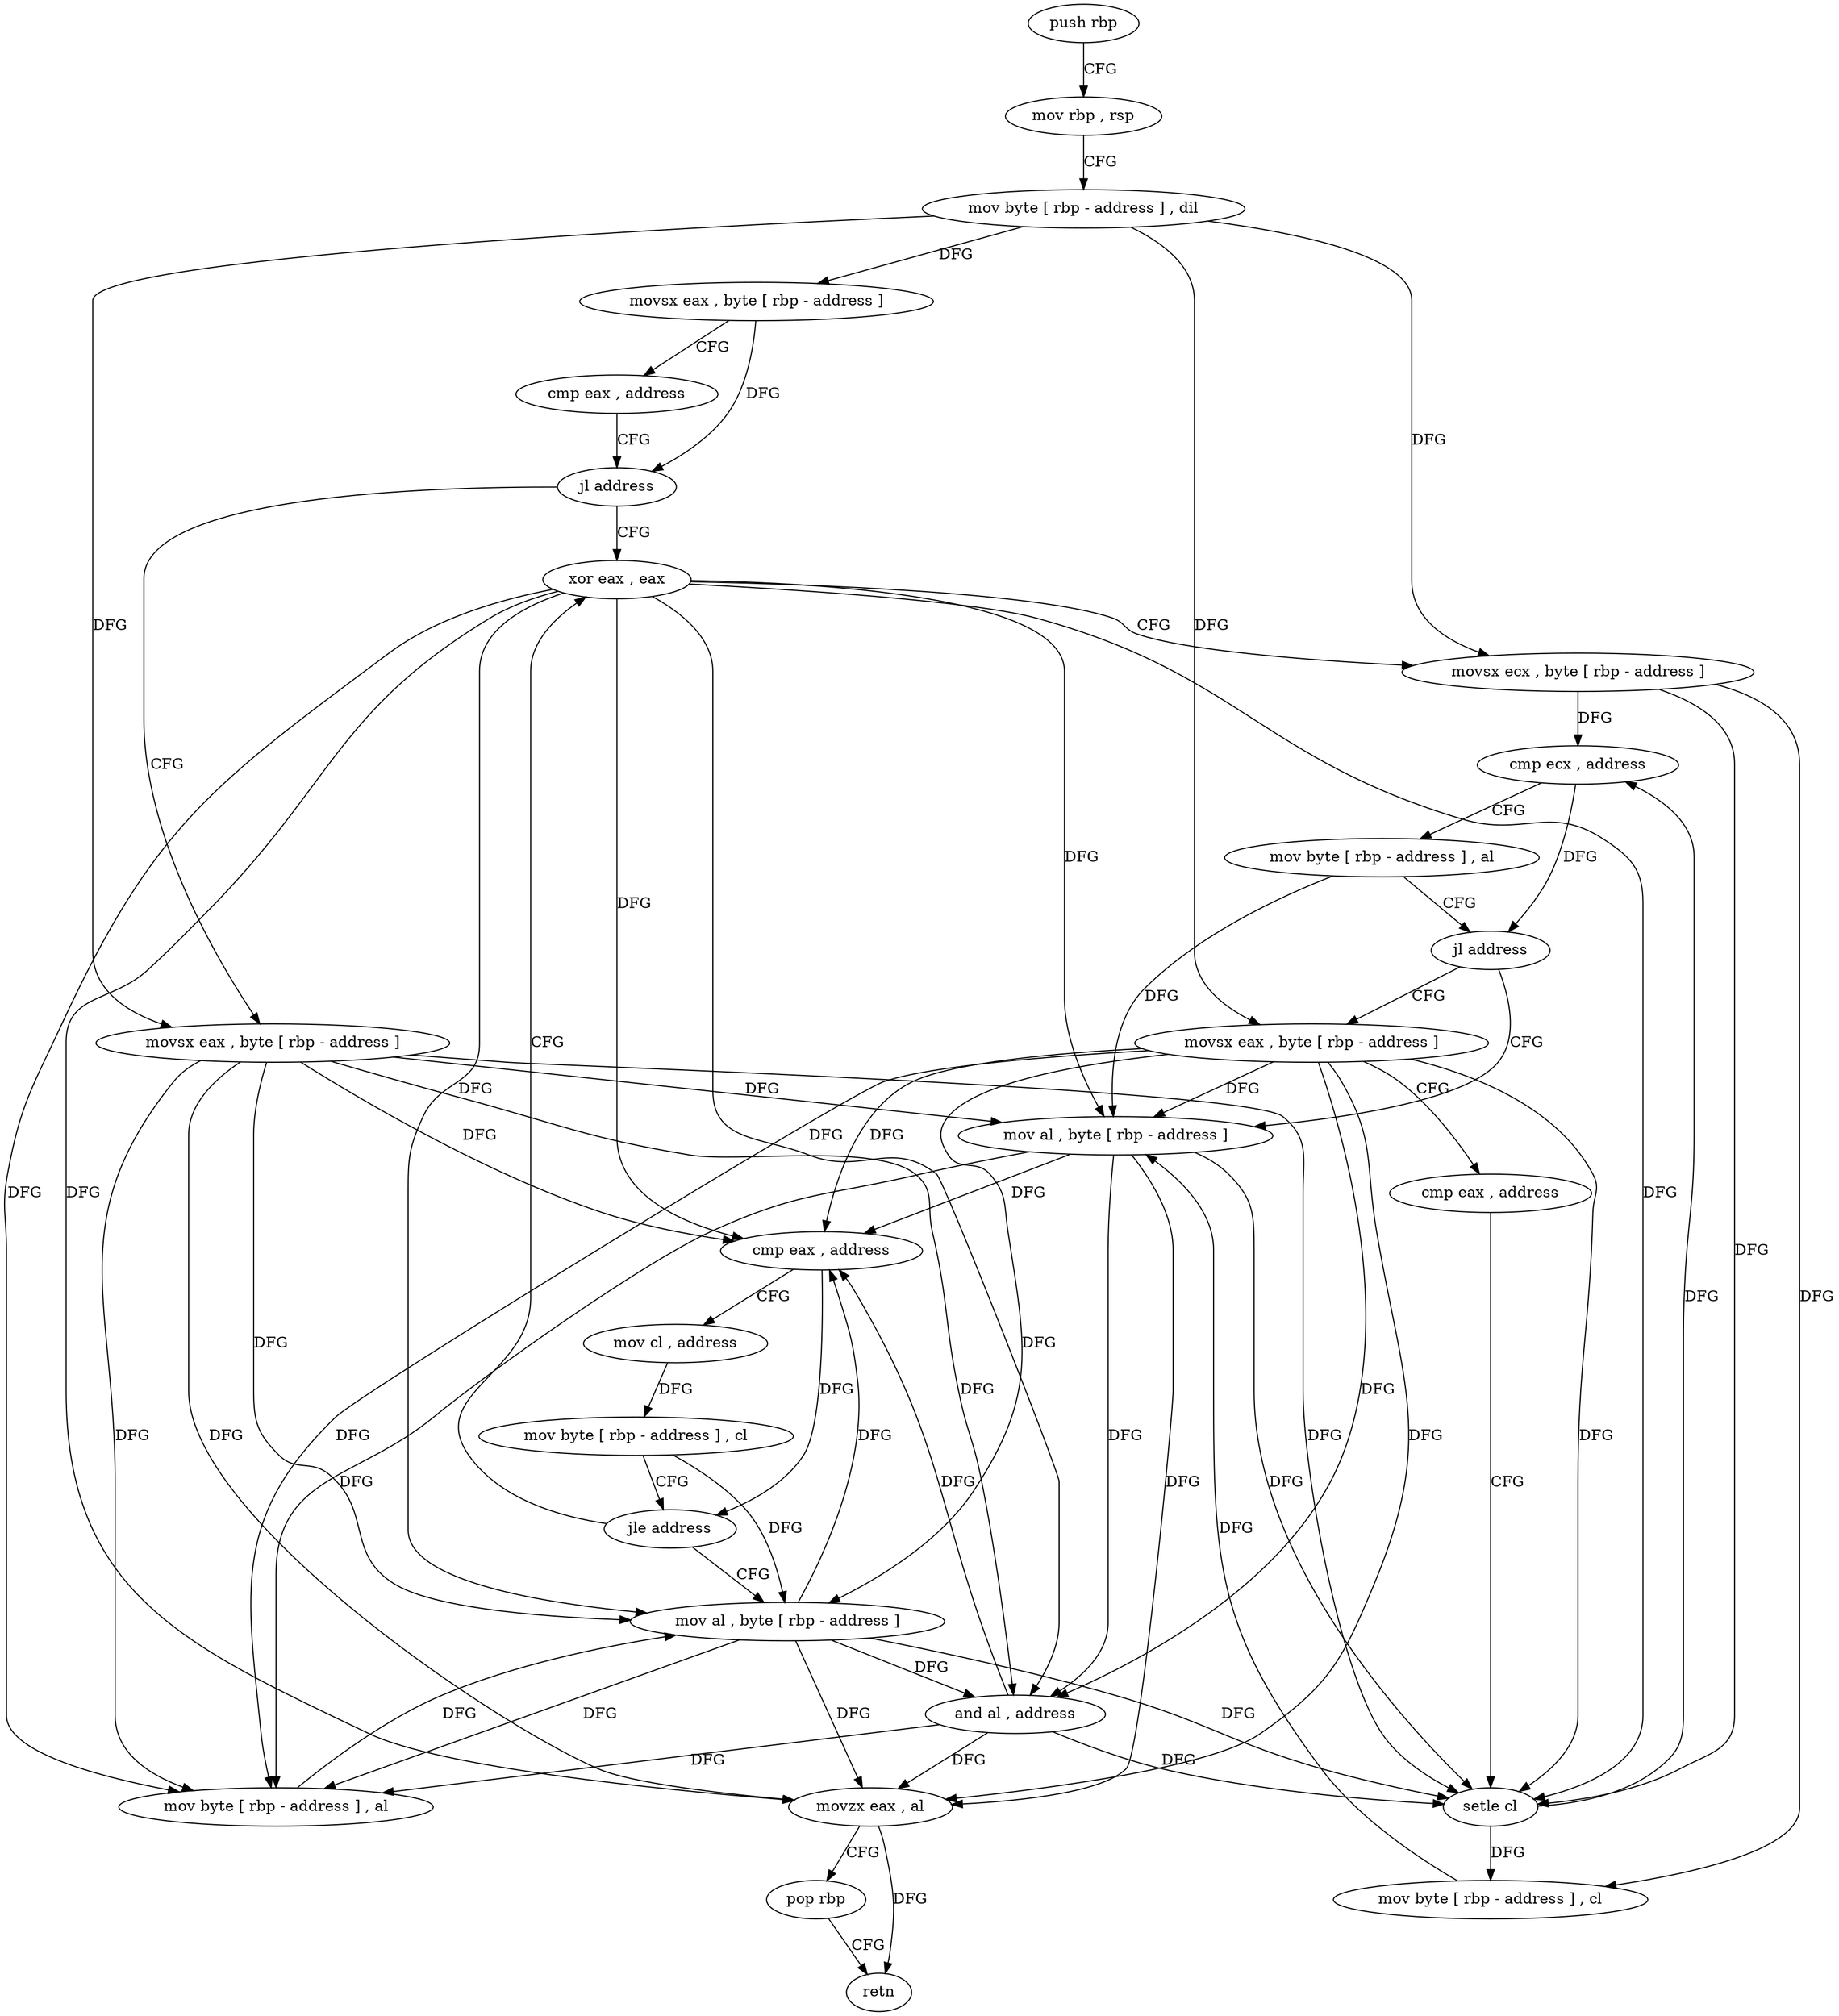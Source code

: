 digraph "func" {
"81216" [label = "push rbp" ]
"81217" [label = "mov rbp , rsp" ]
"81220" [label = "mov byte [ rbp - address ] , dil" ]
"81224" [label = "movsx eax , byte [ rbp - address ]" ]
"81228" [label = "cmp eax , address" ]
"81231" [label = "jl address" ]
"81255" [label = "xor eax , eax" ]
"81237" [label = "movsx eax , byte [ rbp - address ]" ]
"81257" [label = "movsx ecx , byte [ rbp - address ]" ]
"81261" [label = "cmp ecx , address" ]
"81264" [label = "mov byte [ rbp - address ] , al" ]
"81267" [label = "jl address" ]
"81286" [label = "mov al , byte [ rbp - address ]" ]
"81273" [label = "movsx eax , byte [ rbp - address ]" ]
"81241" [label = "cmp eax , address" ]
"81244" [label = "mov cl , address" ]
"81246" [label = "mov byte [ rbp - address ] , cl" ]
"81249" [label = "jle address" ]
"81292" [label = "mov al , byte [ rbp - address ]" ]
"81289" [label = "mov byte [ rbp - address ] , al" ]
"81277" [label = "cmp eax , address" ]
"81280" [label = "setle cl" ]
"81283" [label = "mov byte [ rbp - address ] , cl" ]
"81295" [label = "and al , address" ]
"81297" [label = "movzx eax , al" ]
"81300" [label = "pop rbp" ]
"81301" [label = "retn" ]
"81216" -> "81217" [ label = "CFG" ]
"81217" -> "81220" [ label = "CFG" ]
"81220" -> "81224" [ label = "DFG" ]
"81220" -> "81257" [ label = "DFG" ]
"81220" -> "81237" [ label = "DFG" ]
"81220" -> "81273" [ label = "DFG" ]
"81224" -> "81228" [ label = "CFG" ]
"81224" -> "81231" [ label = "DFG" ]
"81228" -> "81231" [ label = "CFG" ]
"81231" -> "81255" [ label = "CFG" ]
"81231" -> "81237" [ label = "CFG" ]
"81255" -> "81257" [ label = "CFG" ]
"81255" -> "81241" [ label = "DFG" ]
"81255" -> "81286" [ label = "DFG" ]
"81255" -> "81289" [ label = "DFG" ]
"81255" -> "81280" [ label = "DFG" ]
"81255" -> "81292" [ label = "DFG" ]
"81255" -> "81295" [ label = "DFG" ]
"81255" -> "81297" [ label = "DFG" ]
"81237" -> "81241" [ label = "DFG" ]
"81237" -> "81286" [ label = "DFG" ]
"81237" -> "81289" [ label = "DFG" ]
"81237" -> "81280" [ label = "DFG" ]
"81237" -> "81292" [ label = "DFG" ]
"81237" -> "81295" [ label = "DFG" ]
"81237" -> "81297" [ label = "DFG" ]
"81257" -> "81261" [ label = "DFG" ]
"81257" -> "81280" [ label = "DFG" ]
"81257" -> "81283" [ label = "DFG" ]
"81261" -> "81264" [ label = "CFG" ]
"81261" -> "81267" [ label = "DFG" ]
"81264" -> "81267" [ label = "CFG" ]
"81264" -> "81286" [ label = "DFG" ]
"81267" -> "81286" [ label = "CFG" ]
"81267" -> "81273" [ label = "CFG" ]
"81286" -> "81289" [ label = "DFG" ]
"81286" -> "81241" [ label = "DFG" ]
"81286" -> "81280" [ label = "DFG" ]
"81286" -> "81295" [ label = "DFG" ]
"81286" -> "81297" [ label = "DFG" ]
"81273" -> "81277" [ label = "CFG" ]
"81273" -> "81241" [ label = "DFG" ]
"81273" -> "81289" [ label = "DFG" ]
"81273" -> "81286" [ label = "DFG" ]
"81273" -> "81280" [ label = "DFG" ]
"81273" -> "81292" [ label = "DFG" ]
"81273" -> "81295" [ label = "DFG" ]
"81273" -> "81297" [ label = "DFG" ]
"81241" -> "81244" [ label = "CFG" ]
"81241" -> "81249" [ label = "DFG" ]
"81244" -> "81246" [ label = "DFG" ]
"81246" -> "81249" [ label = "CFG" ]
"81246" -> "81292" [ label = "DFG" ]
"81249" -> "81292" [ label = "CFG" ]
"81249" -> "81255" [ label = "CFG" ]
"81292" -> "81295" [ label = "DFG" ]
"81292" -> "81241" [ label = "DFG" ]
"81292" -> "81289" [ label = "DFG" ]
"81292" -> "81280" [ label = "DFG" ]
"81292" -> "81297" [ label = "DFG" ]
"81289" -> "81292" [ label = "DFG" ]
"81277" -> "81280" [ label = "CFG" ]
"81280" -> "81283" [ label = "DFG" ]
"81280" -> "81261" [ label = "DFG" ]
"81283" -> "81286" [ label = "DFG" ]
"81295" -> "81297" [ label = "DFG" ]
"81295" -> "81241" [ label = "DFG" ]
"81295" -> "81289" [ label = "DFG" ]
"81295" -> "81280" [ label = "DFG" ]
"81297" -> "81300" [ label = "CFG" ]
"81297" -> "81301" [ label = "DFG" ]
"81300" -> "81301" [ label = "CFG" ]
}
